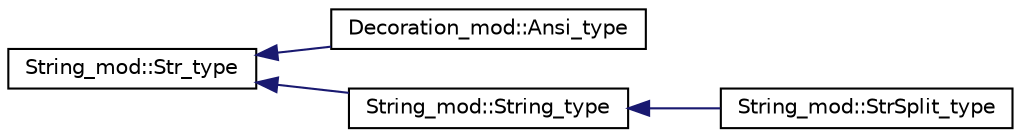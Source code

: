 digraph "Graphical Class Hierarchy"
{
 // LATEX_PDF_SIZE
  edge [fontname="Helvetica",fontsize="10",labelfontname="Helvetica",labelfontsize="10"];
  node [fontname="Helvetica",fontsize="10",shape=record];
  rankdir="LR";
  Node0 [label="String_mod::Str_type",height=0.2,width=0.4,color="black", fillcolor="white", style="filled",URL="$structString__mod_1_1Str__type.html",tooltip="The primitive type to contain an allocatable character type as a single string."];
  Node0 -> Node1 [dir="back",color="midnightblue",fontsize="10",style="solid",fontname="Helvetica"];
  Node1 [label="Decoration_mod::Ansi_type",height=0.2,width=0.4,color="black", fillcolor="white", style="filled",URL="$structDecoration__mod_1_1Ansi__type.html",tooltip=" "];
  Node0 -> Node2 [dir="back",color="midnightblue",fontsize="10",style="solid",fontname="Helvetica"];
  Node2 [label="String_mod::String_type",height=0.2,width=0.4,color="black", fillcolor="white", style="filled",URL="$structString__mod_1_1String__type.html",tooltip="The String_type class for manipulating strings."];
  Node2 -> Node3 [dir="back",color="midnightblue",fontsize="10",style="solid",fontname="Helvetica"];
  Node3 [label="String_mod::StrSplit_type",height=0.2,width=0.4,color="black", fillcolor="white", style="filled",URL="$structString__mod_1_1StrSplit__type.html",tooltip="The StrSplit_type class with a container component for string parts."];
}
